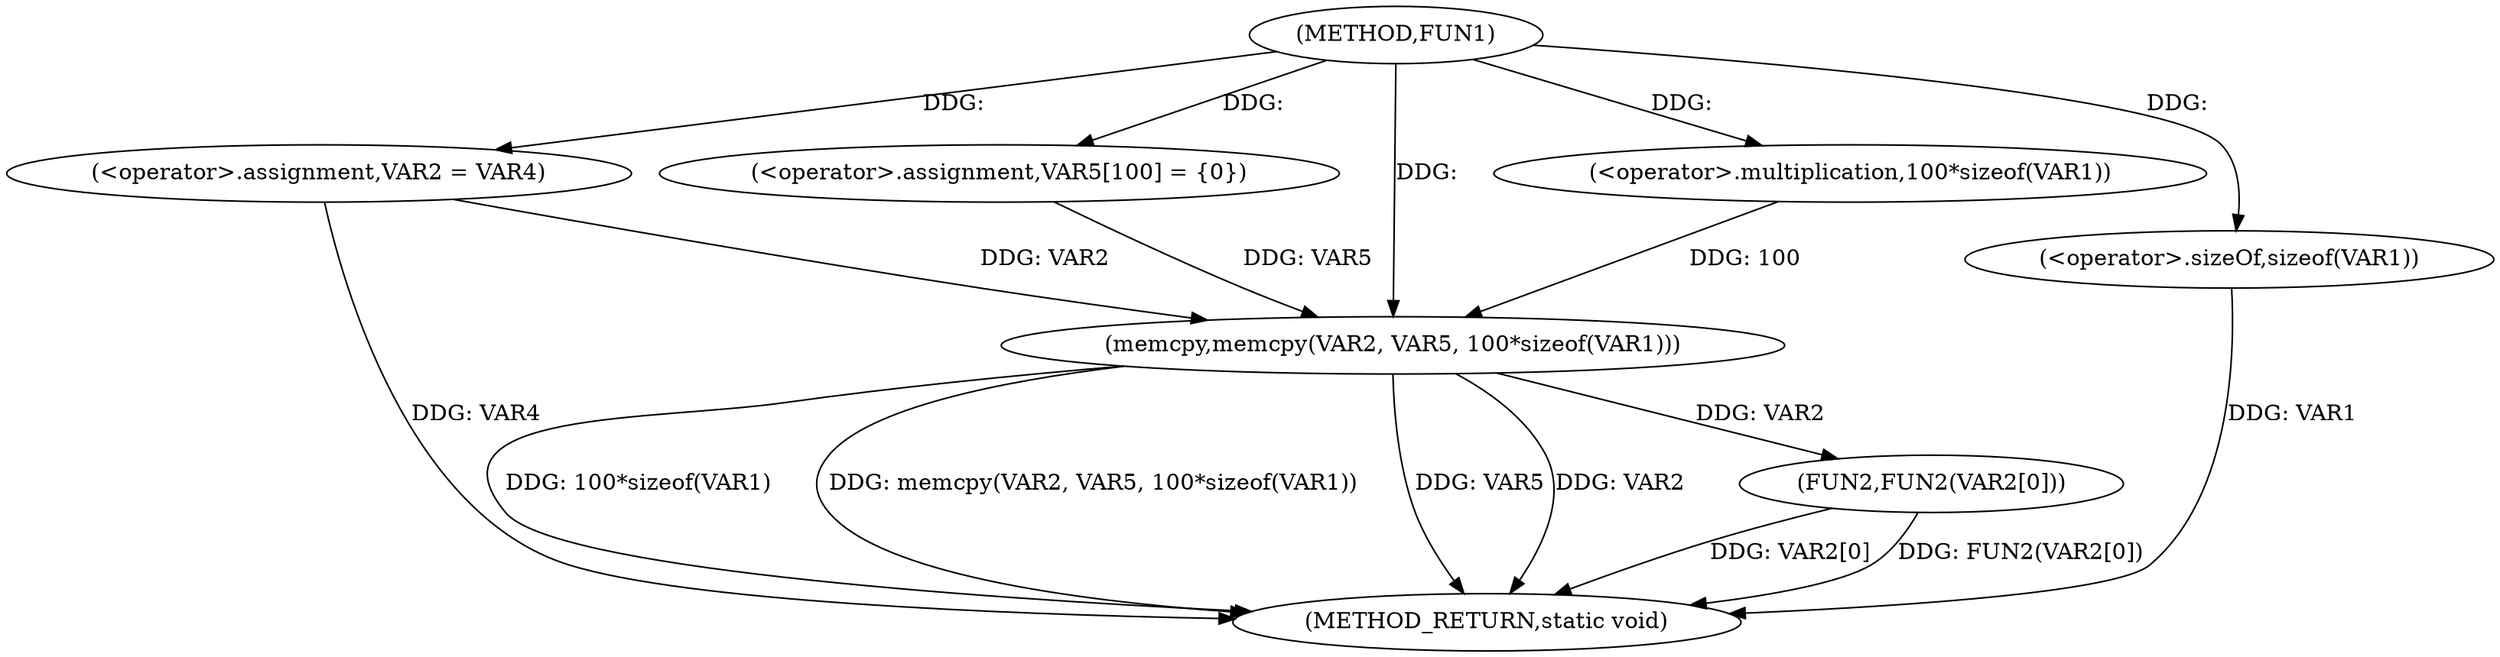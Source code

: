 digraph FUN1 {  
"1000100" [label = "(METHOD,FUN1)" ]
"1000125" [label = "(METHOD_RETURN,static void)" ]
"1000107" [label = "(<operator>.assignment,VAR2 = VAR4)" ]
"1000112" [label = "(<operator>.assignment,VAR5[100] = {0})" ]
"1000114" [label = "(memcpy,memcpy(VAR2, VAR5, 100*sizeof(VAR1)))" ]
"1000117" [label = "(<operator>.multiplication,100*sizeof(VAR1))" ]
"1000119" [label = "(<operator>.sizeOf,sizeof(VAR1))" ]
"1000121" [label = "(FUN2,FUN2(VAR2[0]))" ]
  "1000114" -> "1000125"  [ label = "DDG: 100*sizeof(VAR1)"] 
  "1000114" -> "1000125"  [ label = "DDG: memcpy(VAR2, VAR5, 100*sizeof(VAR1))"] 
  "1000119" -> "1000125"  [ label = "DDG: VAR1"] 
  "1000121" -> "1000125"  [ label = "DDG: VAR2[0]"] 
  "1000114" -> "1000125"  [ label = "DDG: VAR5"] 
  "1000107" -> "1000125"  [ label = "DDG: VAR4"] 
  "1000114" -> "1000125"  [ label = "DDG: VAR2"] 
  "1000121" -> "1000125"  [ label = "DDG: FUN2(VAR2[0])"] 
  "1000100" -> "1000107"  [ label = "DDG: "] 
  "1000100" -> "1000112"  [ label = "DDG: "] 
  "1000107" -> "1000114"  [ label = "DDG: VAR2"] 
  "1000100" -> "1000114"  [ label = "DDG: "] 
  "1000112" -> "1000114"  [ label = "DDG: VAR5"] 
  "1000117" -> "1000114"  [ label = "DDG: 100"] 
  "1000100" -> "1000117"  [ label = "DDG: "] 
  "1000100" -> "1000119"  [ label = "DDG: "] 
  "1000114" -> "1000121"  [ label = "DDG: VAR2"] 
}
